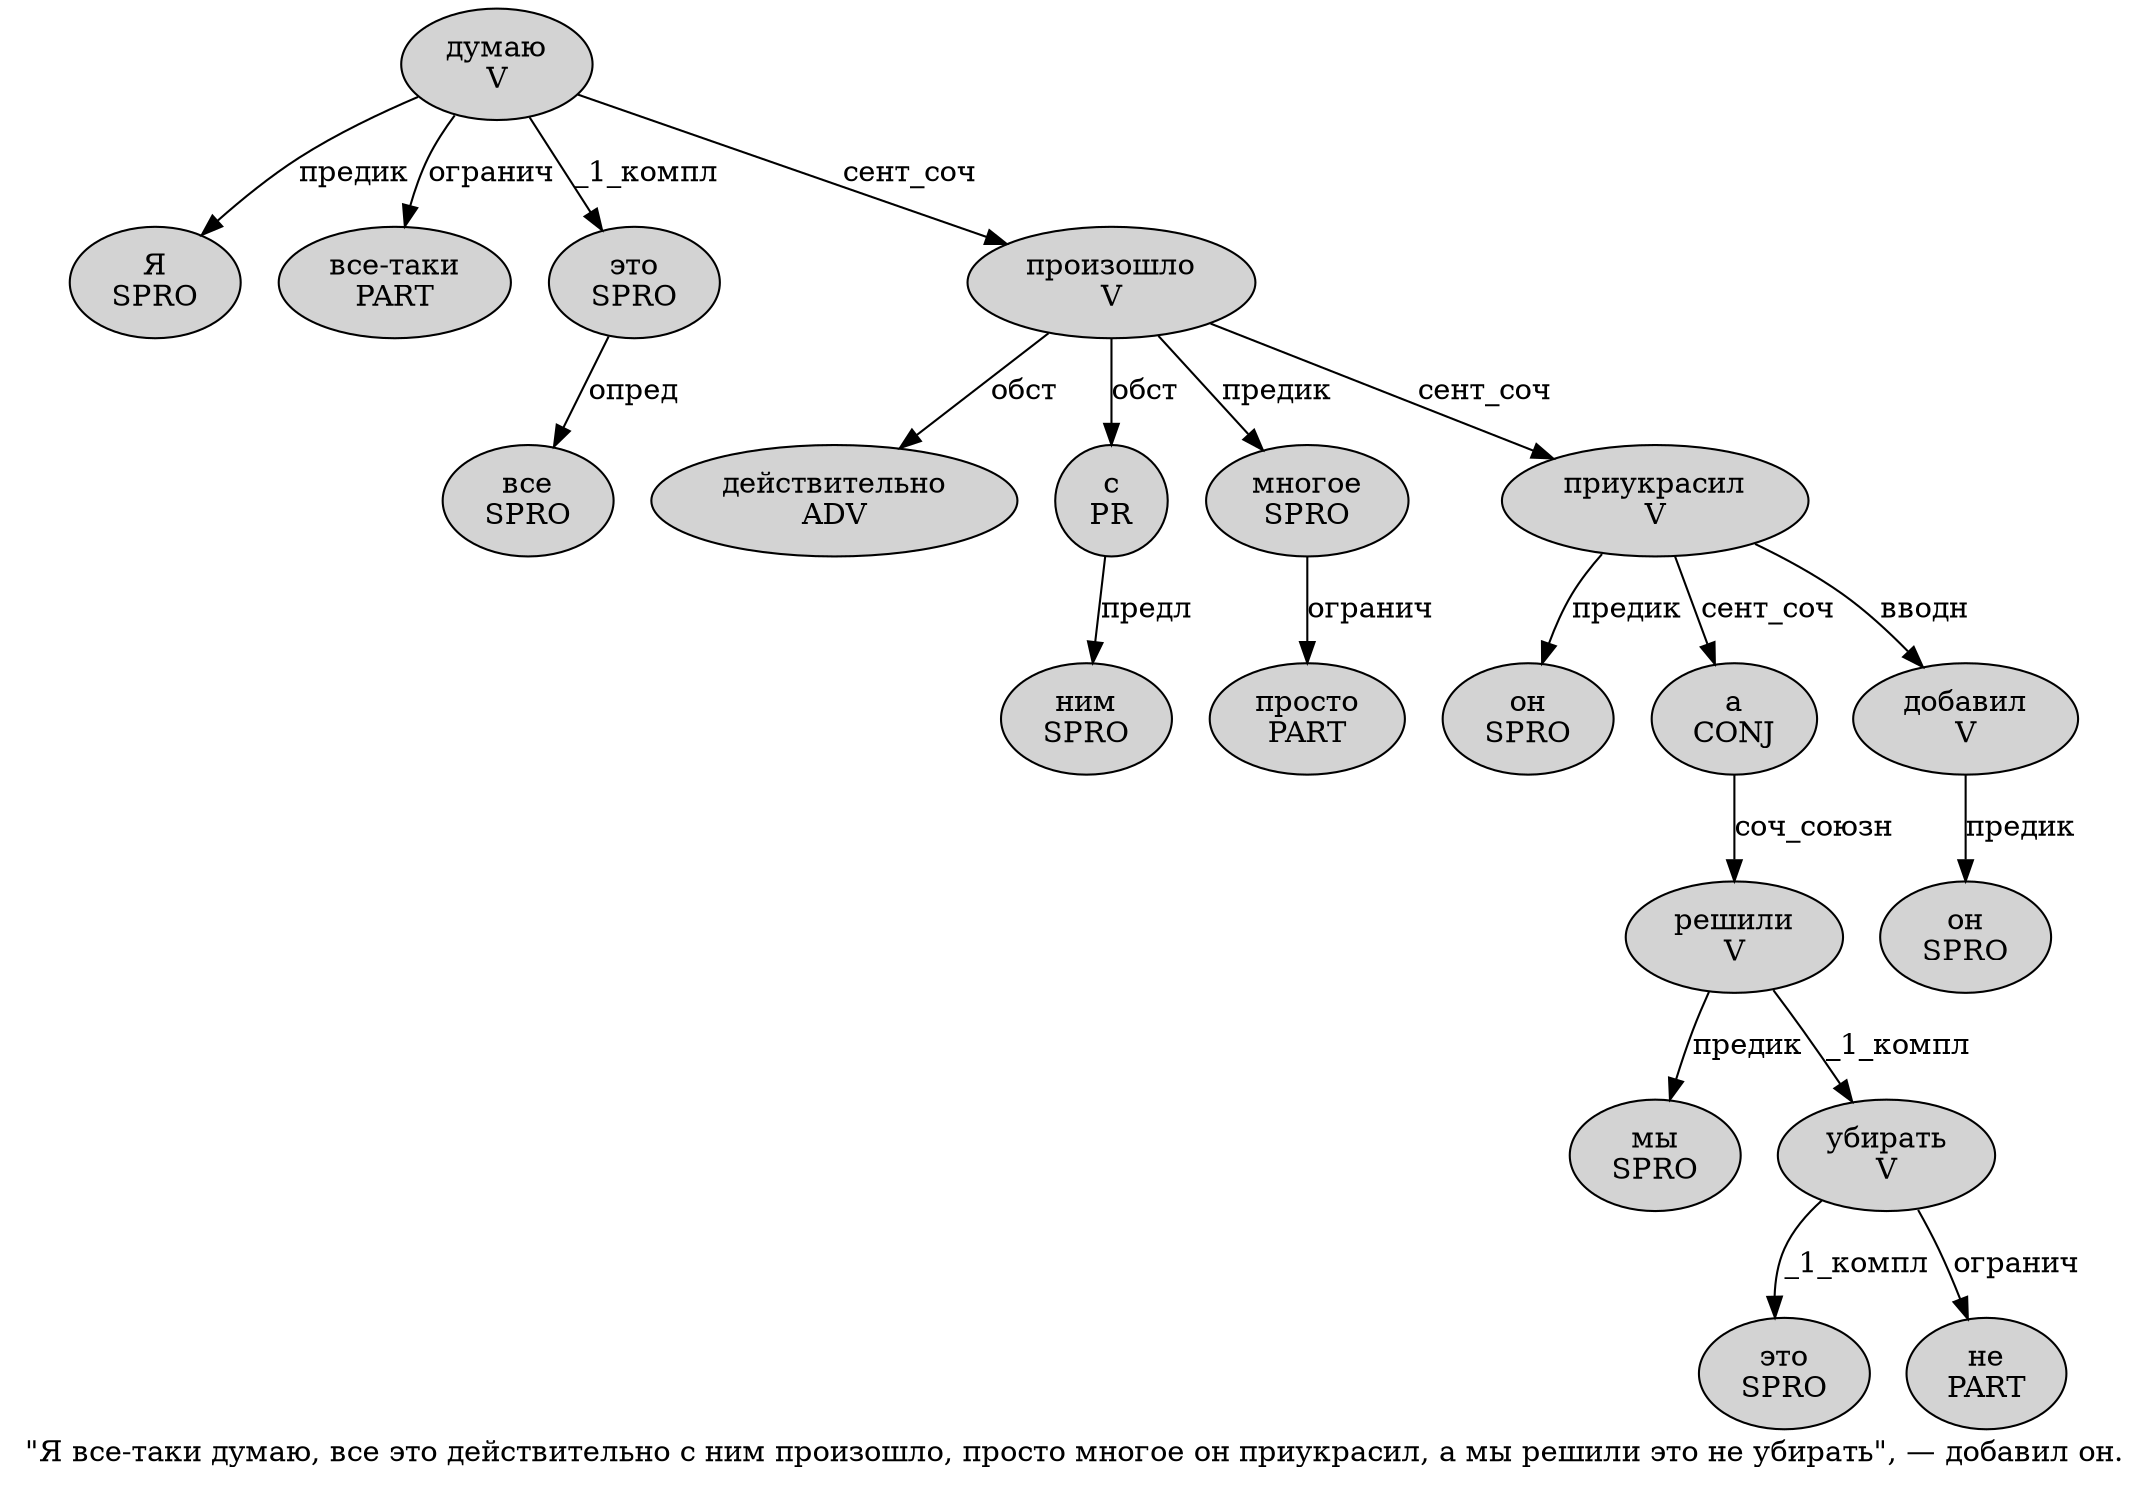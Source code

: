 digraph SENTENCE_754 {
	graph [label="\"Я все-таки думаю, все это действительно с ним произошло, просто многое он приукрасил, а мы решили это не убирать\", — добавил он."]
	node [style=filled]
		1 [label="Я
SPRO" color="" fillcolor=lightgray penwidth=1 shape=ellipse]
		2 [label="все-таки
PART" color="" fillcolor=lightgray penwidth=1 shape=ellipse]
		3 [label="думаю
V" color="" fillcolor=lightgray penwidth=1 shape=ellipse]
		5 [label="все
SPRO" color="" fillcolor=lightgray penwidth=1 shape=ellipse]
		6 [label="это
SPRO" color="" fillcolor=lightgray penwidth=1 shape=ellipse]
		7 [label="действительно
ADV" color="" fillcolor=lightgray penwidth=1 shape=ellipse]
		8 [label="с
PR" color="" fillcolor=lightgray penwidth=1 shape=ellipse]
		9 [label="ним
SPRO" color="" fillcolor=lightgray penwidth=1 shape=ellipse]
		10 [label="произошло
V" color="" fillcolor=lightgray penwidth=1 shape=ellipse]
		12 [label="просто
PART" color="" fillcolor=lightgray penwidth=1 shape=ellipse]
		13 [label="многое
SPRO" color="" fillcolor=lightgray penwidth=1 shape=ellipse]
		14 [label="он
SPRO" color="" fillcolor=lightgray penwidth=1 shape=ellipse]
		15 [label="приукрасил
V" color="" fillcolor=lightgray penwidth=1 shape=ellipse]
		17 [label="а
CONJ" color="" fillcolor=lightgray penwidth=1 shape=ellipse]
		18 [label="мы
SPRO" color="" fillcolor=lightgray penwidth=1 shape=ellipse]
		19 [label="решили
V" color="" fillcolor=lightgray penwidth=1 shape=ellipse]
		20 [label="это
SPRO" color="" fillcolor=lightgray penwidth=1 shape=ellipse]
		21 [label="не
PART" color="" fillcolor=lightgray penwidth=1 shape=ellipse]
		22 [label="убирать
V" color="" fillcolor=lightgray penwidth=1 shape=ellipse]
		26 [label="добавил
V" color="" fillcolor=lightgray penwidth=1 shape=ellipse]
		27 [label="он
SPRO" color="" fillcolor=lightgray penwidth=1 shape=ellipse]
			10 -> 7 [label="обст"]
			10 -> 8 [label="обст"]
			10 -> 13 [label="предик"]
			10 -> 15 [label="сент_соч"]
			3 -> 1 [label="предик"]
			3 -> 2 [label="огранич"]
			3 -> 6 [label="_1_компл"]
			3 -> 10 [label="сент_соч"]
			17 -> 19 [label="соч_союзн"]
			6 -> 5 [label="опред"]
			22 -> 20 [label="_1_компл"]
			22 -> 21 [label="огранич"]
			8 -> 9 [label="предл"]
			15 -> 14 [label="предик"]
			15 -> 17 [label="сент_соч"]
			15 -> 26 [label="вводн"]
			26 -> 27 [label="предик"]
			19 -> 18 [label="предик"]
			19 -> 22 [label="_1_компл"]
			13 -> 12 [label="огранич"]
}
